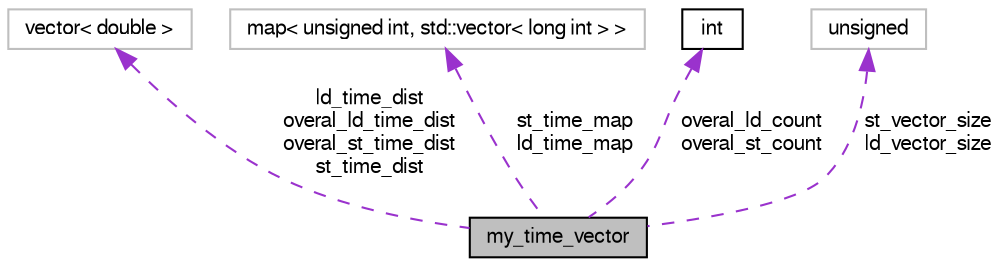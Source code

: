 digraph G
{
  bgcolor="transparent";
  edge [fontname="FreeSans",fontsize="10",labelfontname="FreeSans",labelfontsize="10"];
  node [fontname="FreeSans",fontsize="10",shape=record];
  Node1 [label="my_time_vector",height=0.2,width=0.4,color="black", fillcolor="grey75", style="filled" fontcolor="black"];
  Node2 -> Node1 [dir=back,color="darkorchid3",fontsize="10",style="dashed",label="ld_time_dist\noveral_ld_time_dist\noveral_st_time_dist\nst_time_dist",fontname="FreeSans"];
  Node2 [label="vector\< double \>",height=0.2,width=0.4,color="grey75"];
  Node3 -> Node1 [dir=back,color="darkorchid3",fontsize="10",style="dashed",label="st_time_map\nld_time_map",fontname="FreeSans"];
  Node3 [label="map\< unsigned int, std::vector\< long int \> \>",height=0.2,width=0.4,color="grey75"];
  Node4 -> Node1 [dir=back,color="darkorchid3",fontsize="10",style="dashed",label="overal_ld_count\noveral_st_count",fontname="FreeSans"];
  Node4 [label="int",height=0.2,width=0.4,color="black",URL="$classint.html"];
  Node5 -> Node1 [dir=back,color="darkorchid3",fontsize="10",style="dashed",label="st_vector_size\nld_vector_size",fontname="FreeSans"];
  Node5 [label="unsigned",height=0.2,width=0.4,color="grey75"];
}
